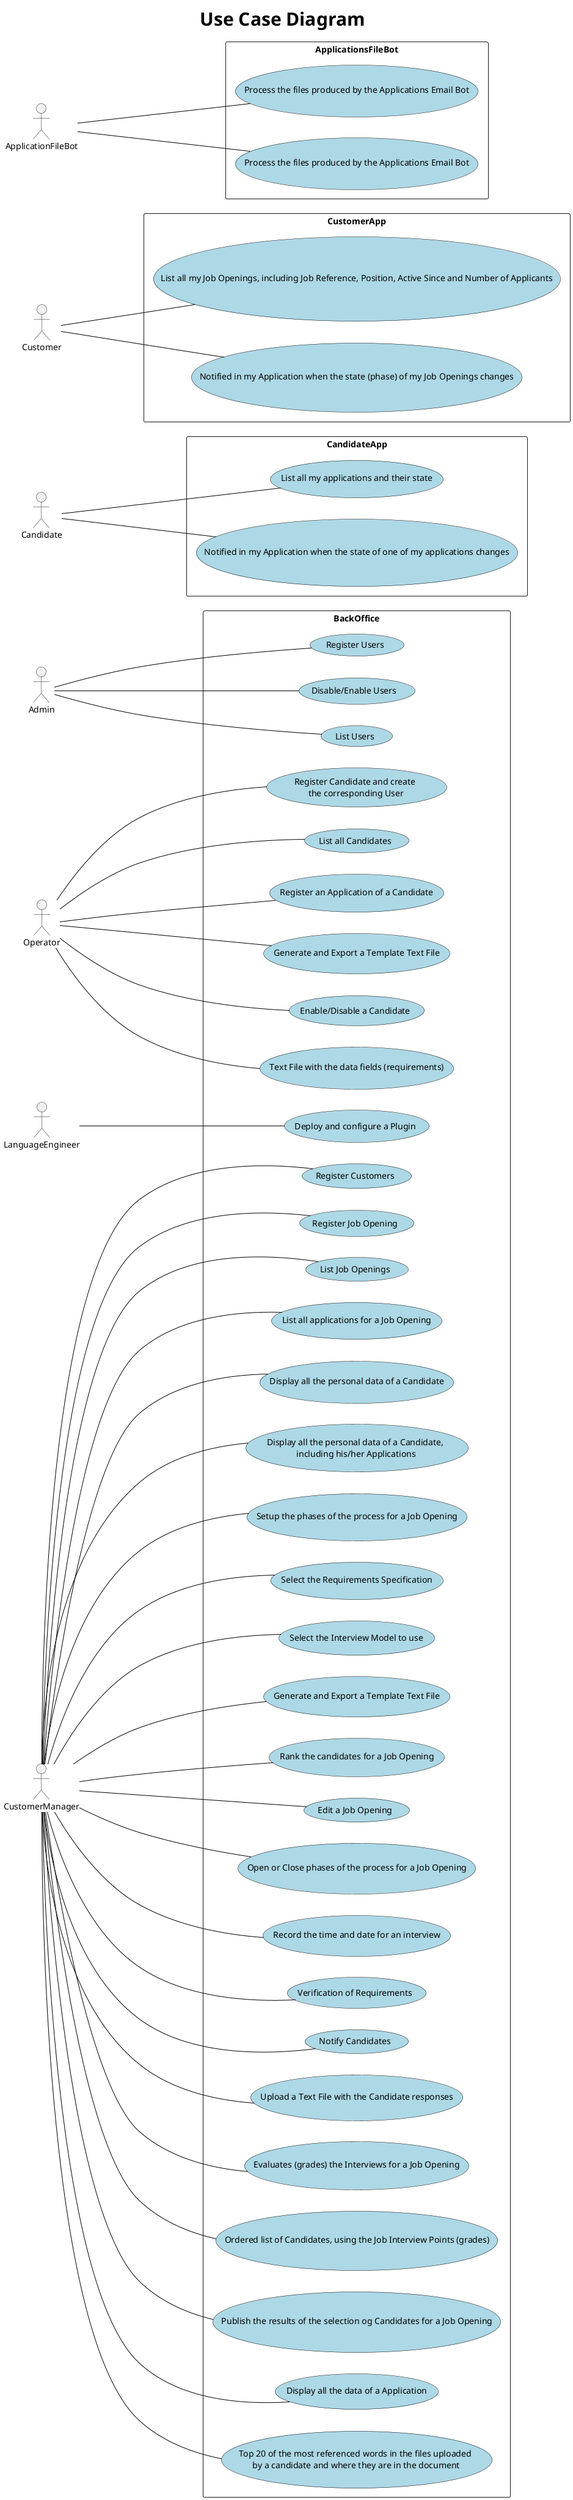@startuml

title Use Case Diagram

left to right direction

actor Admin
actor Operator
actor LanguageEngineer
actor CustomerManager
actor Candidate
actor Customer
actor ApplicationFileBot

skinparam usecase {
    BackgroundColor LightBlue
    ArrowColor Black
    BorderColor Black
    FontColor Black
    FontSize 14
}

skinparam title {
    FontSize 30
}

rectangle BackOffice {

    'SPRINT B
    'US 1000
    usecase "Register Users" as BO1
    usecase "Disable/Enable Users " as BO2
    usecase "List Users" as BO3

    'US 1001
    usecase "Register Customers" as BO4

    'US 1002
    usecase "Register Job Opening" as BO5

    'US 1003
    usecase "List Job Openings" as BO6

    'US 2000a
    usecase "Register Candidate and create\n the corresponding User" as BO7

    'US 2000c
    usecase "List all Candidates" as BO8

    'US 2002
    usecase "Register an Application of a Candidate" as BO10

    'US 1005
    usecase "List all applications for a Job Opening" as BO11

    'US 1006
    usecase "Display all the personal data of a Candidate" as BO12

    'US 1006b
    usecase "Display all the personal data of a Candidate,\n including his/her Applications" as BO13

    'US 1007
    usecase "Setup the phases of the process for a Job Opening" as BO14

    'US 1008
    usecase "Deploy and configure a Plugin" as BO15

    'US 1009
    usecase "Select the Requirements Specification" as BO16

    'US 1011
    usecase "Select the Interview Model to use" as BO17

    'US 1012
    usecase "Generate and Export a Template Text File" as BO18

    'US 2003
    usecase "Generate and Export a Template Text File" as BO19


    'SPRINT C
    'US 1013
    usecase "Rank the candidates for a Job Opening" as BO20

    'US 1004
    usecase "Edit a Job Opening" as BO21

    'US 2000b
    usecase "Enable/Disable a Candidate" as BO22

    'US 1010
    usecase "Open or Close phases of the process for a Job Opening" as BO23

    'US 1014
    usecase "Record the time and date for an interview" as BO24

    'US 1015
    usecase "Verification of Requirements" as BO25

    'US 1016
    usecase "Notify Candidates" as BO26

    'US 1017
    usecase "Upload a Text File with the Candidate responses" as BO27

    'US 1018
    usecase "Evaluates (grades) the Interviews for a Job Opening" as BO28

    'US 1019
    usecase "Ordered list of Candidates, using the Job Interview Points (grades)" as BO29

    'US 1020
    usecase "Publish the results of the selection og Candidates for a Job Opening" as BO30

    'US 1021
    usecase "Display all the data of a Application" as BO31

    'US 2004
    usecase "Text File with the data fields (requirements)" as BO33

    'US 4000
    usecase "Top 20 of the most referenced words in the files uploaded\n by a candidate and where they are in the document" as BO34


        Admin --- BO1
        Admin --- BO2
        Admin --- BO3


        CustomerManager --- BO4
        CustomerManager --- BO5
        CustomerManager --- BO6
        CustomerManager --- BO11
        CustomerManager --- BO12
        CustomerManager --- BO13
        CustomerManager --- BO14
        CustomerManager --- BO16
        CustomerManager --- BO17
        CustomerManager --- BO18
        CustomerManager --- BO20
        CustomerManager --- BO21
        CustomerManager --- BO23
        CustomerManager --- BO24
        CustomerManager --- BO25
        CustomerManager --- BO26
        CustomerManager --- BO27
        CustomerManager --- BO28
        CustomerManager --- BO29
        CustomerManager --- BO30
        CustomerManager --- BO31
        CustomerManager --- BO34


        Operator --- BO7
        Operator --- BO8
        Operator --- BO10
        Operator --- BO19
        Operator --- BO22
        Operator --- BO33


        LanguageEngineer --- BO15

}

rectangle CandidateApp {

    'SPRINT C
    'US 3000
    usecase "List all my applications and their state" as BO35

    'US 3001
    usecase "Notified in my Application when the state of one of my applications changes" as BO36


        Candidate --- BO35
        Candidate --- BO36

}

rectangle ApplicationsFileBot {

    'SPRINT B
    'US 2001
    usecase "Process the files produced by the Applications Email Bot" as BO9

    'SPRINT C
    'US 2001b
    usecase "Process the files produced by the Applications Email Bot" as BO32


        ApplicationFileBot --- BO9
        ApplicationFileBot --- BO32

}

rectangle CustomerApp {

    'SPRINT C
    'US 3002
    usecase "List all my Job Openings, including Job Reference, Position, Active Since and Number of Applicants" as BO37

    'US 3003
    usecase "Notified in my Application when the state (phase) of my Job Openings changes" as BO38


        Customer --- BO37
        Customer --- BO38

}

@enduml